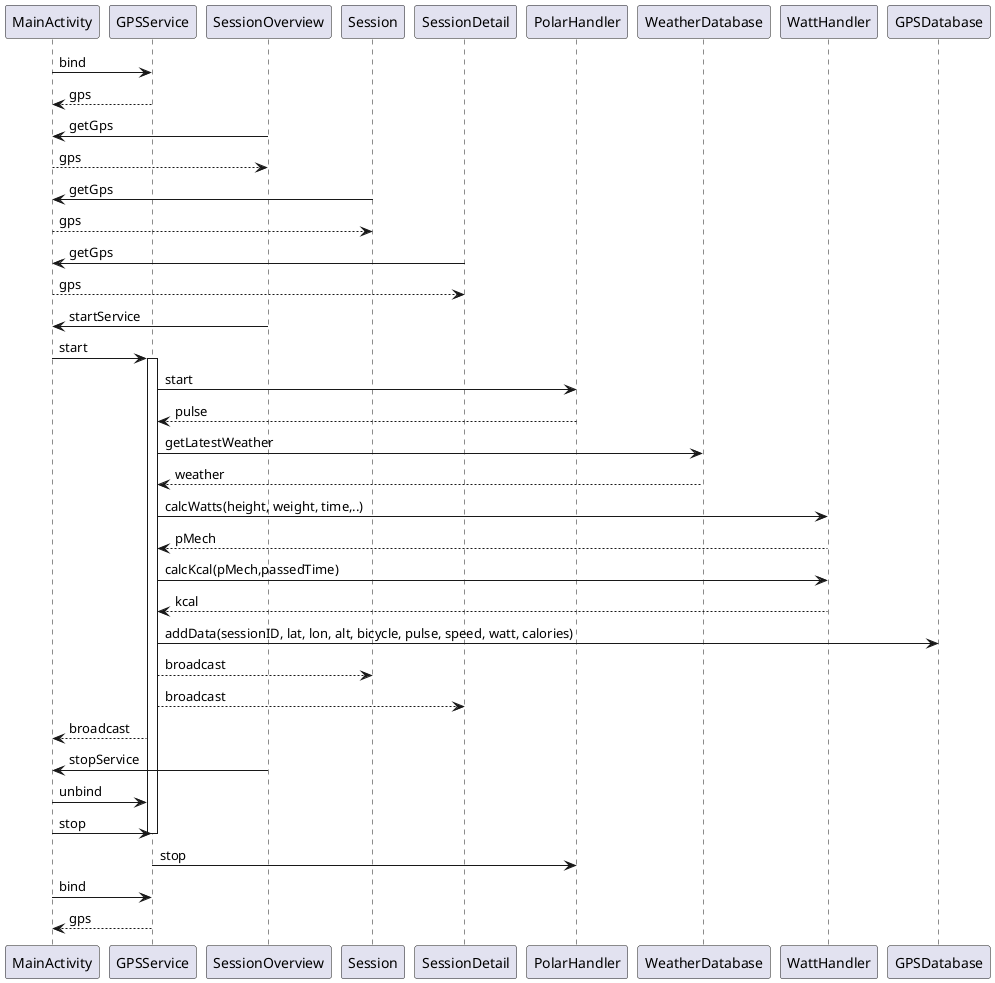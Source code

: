 @startuml
MainActivity -> GPSService: bind
MainActivity <-- GPSService: gps

SessionOverview -> MainActivity:getGps
return gps
Session -> MainActivity:getGps
return gps
SessionDetail -> MainActivity:getGps
return gps

SessionOverview ->MainActivity: startService
MainActivity->GPSService: start
Activate GPSService
GPSService->PolarHandler: start
GPSService<--PolarHandler: pulse
GPSService->WeatherDatabase: getLatestWeather
GPSService<--WeatherDatabase: weather

GPSService->WattHandler: calcWatts(height, weight, time,..)
GPSService<--WattHandler: pMech
GPSService->WattHandler: calcKcal(pMech,passedTime)
GPSService<--WattHandler: kcal

GPSDatabase<-GPSService: addData(sessionID, lat, lon, alt, bicycle, pulse, speed, watt, calories)
GPSService-->Session: broadcast
GPSService-->SessionDetail: broadcast
GPSService-->MainActivity: broadcast

SessionOverview ->MainActivity: stopService

MainActivity ->GPSService: unbind
MainActivity ->GPSService: stop
Deactivate GPSService

GPSService->PolarHandler: stop
MainActivity ->GPSService: bind
MainActivity <-- GPSService: gps

@enduml